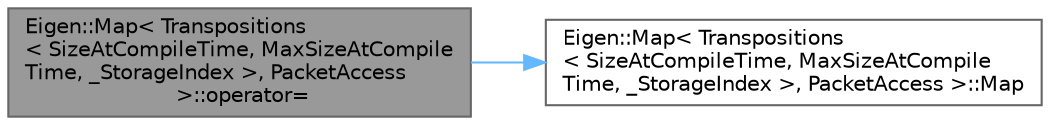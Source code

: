 digraph "Eigen::Map&lt; Transpositions&lt; SizeAtCompileTime, MaxSizeAtCompileTime, _StorageIndex &gt;, PacketAccess &gt;::operator="
{
 // LATEX_PDF_SIZE
  bgcolor="transparent";
  edge [fontname=Helvetica,fontsize=10,labelfontname=Helvetica,labelfontsize=10];
  node [fontname=Helvetica,fontsize=10,shape=box,height=0.2,width=0.4];
  rankdir="LR";
  Node1 [id="Node000001",label="Eigen::Map\< Transpositions\l\< SizeAtCompileTime, MaxSizeAtCompile\lTime, _StorageIndex \>, PacketAccess\l \>::operator=",height=0.2,width=0.4,color="gray40", fillcolor="grey60", style="filled", fontcolor="black",tooltip=" "];
  Node1 -> Node2 [id="edge1_Node000001_Node000002",color="steelblue1",style="solid",tooltip=" "];
  Node2 [id="Node000002",label="Eigen::Map\< Transpositions\l\< SizeAtCompileTime, MaxSizeAtCompile\lTime, _StorageIndex \>, PacketAccess \>::Map",height=0.2,width=0.4,color="grey40", fillcolor="white", style="filled",URL="$class_eigen_1_1_map_3_01_transpositions_3_01_size_at_compile_time_00_01_max_size_at_compile_timecc993082d7c0ba51ca94b27e97da8dd3.html#a3c4be558224760d052bfb9ec2d10c40f",tooltip=" "];
}
